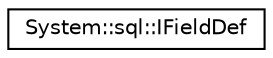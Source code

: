digraph G
{
  edge [fontname="Helvetica",fontsize="10",labelfontname="Helvetica",labelfontsize="10"];
  node [fontname="Helvetica",fontsize="10",shape=record];
  rankdir="LR";
  Node1 [label="System::sql::IFieldDef",height=0.2,width=0.4,color="black", fillcolor="white", style="filled",URL="$class_system_1_1sql_1_1_i_field_def.html"];
}
